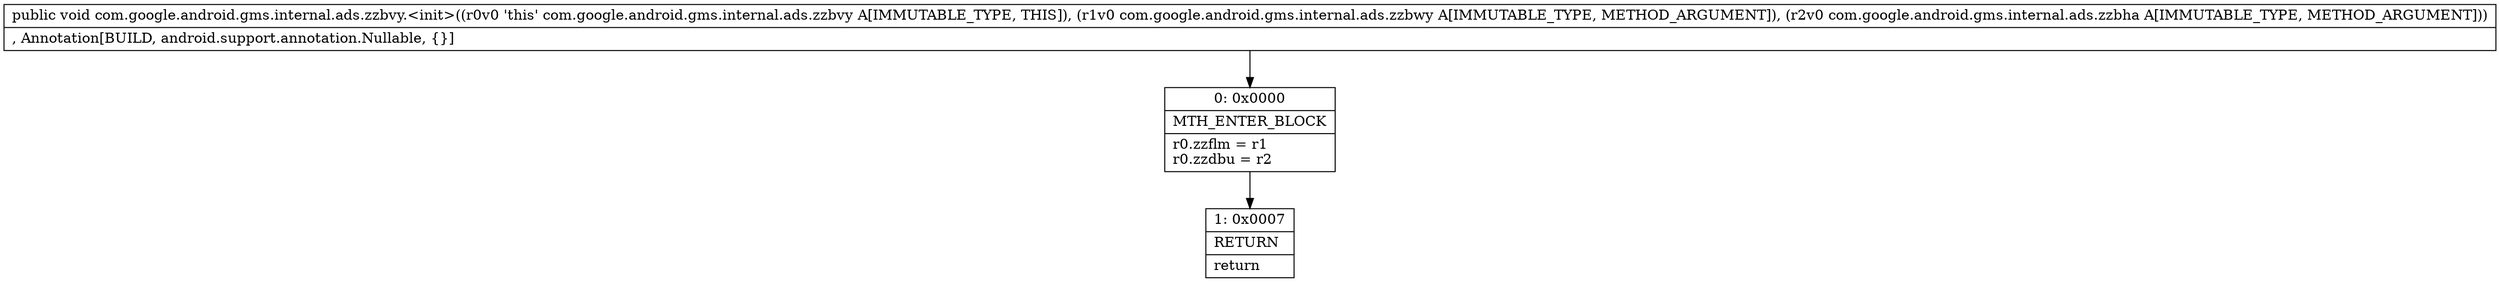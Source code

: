 digraph "CFG forcom.google.android.gms.internal.ads.zzbvy.\<init\>(Lcom\/google\/android\/gms\/internal\/ads\/zzbwy;Lcom\/google\/android\/gms\/internal\/ads\/zzbha;)V" {
Node_0 [shape=record,label="{0\:\ 0x0000|MTH_ENTER_BLOCK\l|r0.zzflm = r1\lr0.zzdbu = r2\l}"];
Node_1 [shape=record,label="{1\:\ 0x0007|RETURN\l|return\l}"];
MethodNode[shape=record,label="{public void com.google.android.gms.internal.ads.zzbvy.\<init\>((r0v0 'this' com.google.android.gms.internal.ads.zzbvy A[IMMUTABLE_TYPE, THIS]), (r1v0 com.google.android.gms.internal.ads.zzbwy A[IMMUTABLE_TYPE, METHOD_ARGUMENT]), (r2v0 com.google.android.gms.internal.ads.zzbha A[IMMUTABLE_TYPE, METHOD_ARGUMENT]))  | , Annotation[BUILD, android.support.annotation.Nullable, \{\}]\l}"];
MethodNode -> Node_0;
Node_0 -> Node_1;
}


